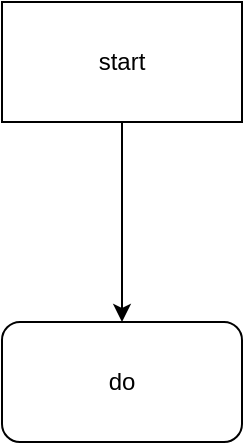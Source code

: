 <mxfile version="15.0.3" type="github">
  <diagram id="8QpduIdBwO649AF5rWgR" name="Page-1">
    <mxGraphModel dx="1186" dy="771" grid="1" gridSize="10" guides="1" tooltips="1" connect="1" arrows="1" fold="1" page="1" pageScale="1" pageWidth="827" pageHeight="1169" math="0" shadow="0">
      <root>
        <mxCell id="0" />
        <mxCell id="1" parent="0" />
        <mxCell id="oHdBT6Ih-1zLEwlm89ob-3" style="edgeStyle=orthogonalEdgeStyle;rounded=0;orthogonalLoop=1;jettySize=auto;html=1;" edge="1" parent="1" source="oHdBT6Ih-1zLEwlm89ob-1" target="oHdBT6Ih-1zLEwlm89ob-2">
          <mxGeometry relative="1" as="geometry" />
        </mxCell>
        <mxCell id="oHdBT6Ih-1zLEwlm89ob-1" value="start" style="rounded=0;whiteSpace=wrap;html=1;" vertex="1" parent="1">
          <mxGeometry x="310" y="90" width="120" height="60" as="geometry" />
        </mxCell>
        <mxCell id="oHdBT6Ih-1zLEwlm89ob-2" value="do" style="rounded=1;whiteSpace=wrap;html=1;" vertex="1" parent="1">
          <mxGeometry x="310" y="250" width="120" height="60" as="geometry" />
        </mxCell>
      </root>
    </mxGraphModel>
  </diagram>
</mxfile>
